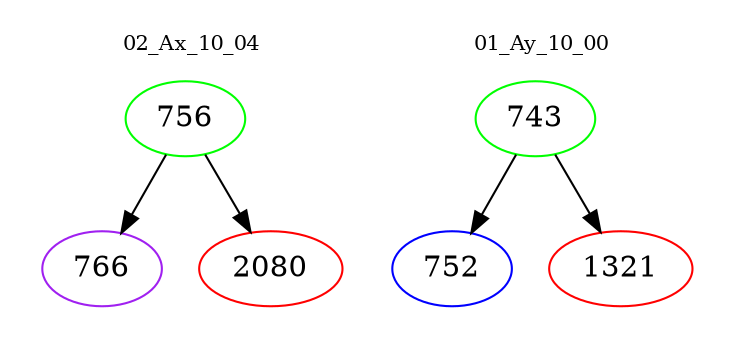 digraph{
subgraph cluster_0 {
color = white
label = "02_Ax_10_04";
fontsize=10;
T0_756 [label="756", color="green"]
T0_756 -> T0_766 [color="black"]
T0_766 [label="766", color="purple"]
T0_756 -> T0_2080 [color="black"]
T0_2080 [label="2080", color="red"]
}
subgraph cluster_1 {
color = white
label = "01_Ay_10_00";
fontsize=10;
T1_743 [label="743", color="green"]
T1_743 -> T1_752 [color="black"]
T1_752 [label="752", color="blue"]
T1_743 -> T1_1321 [color="black"]
T1_1321 [label="1321", color="red"]
}
}
